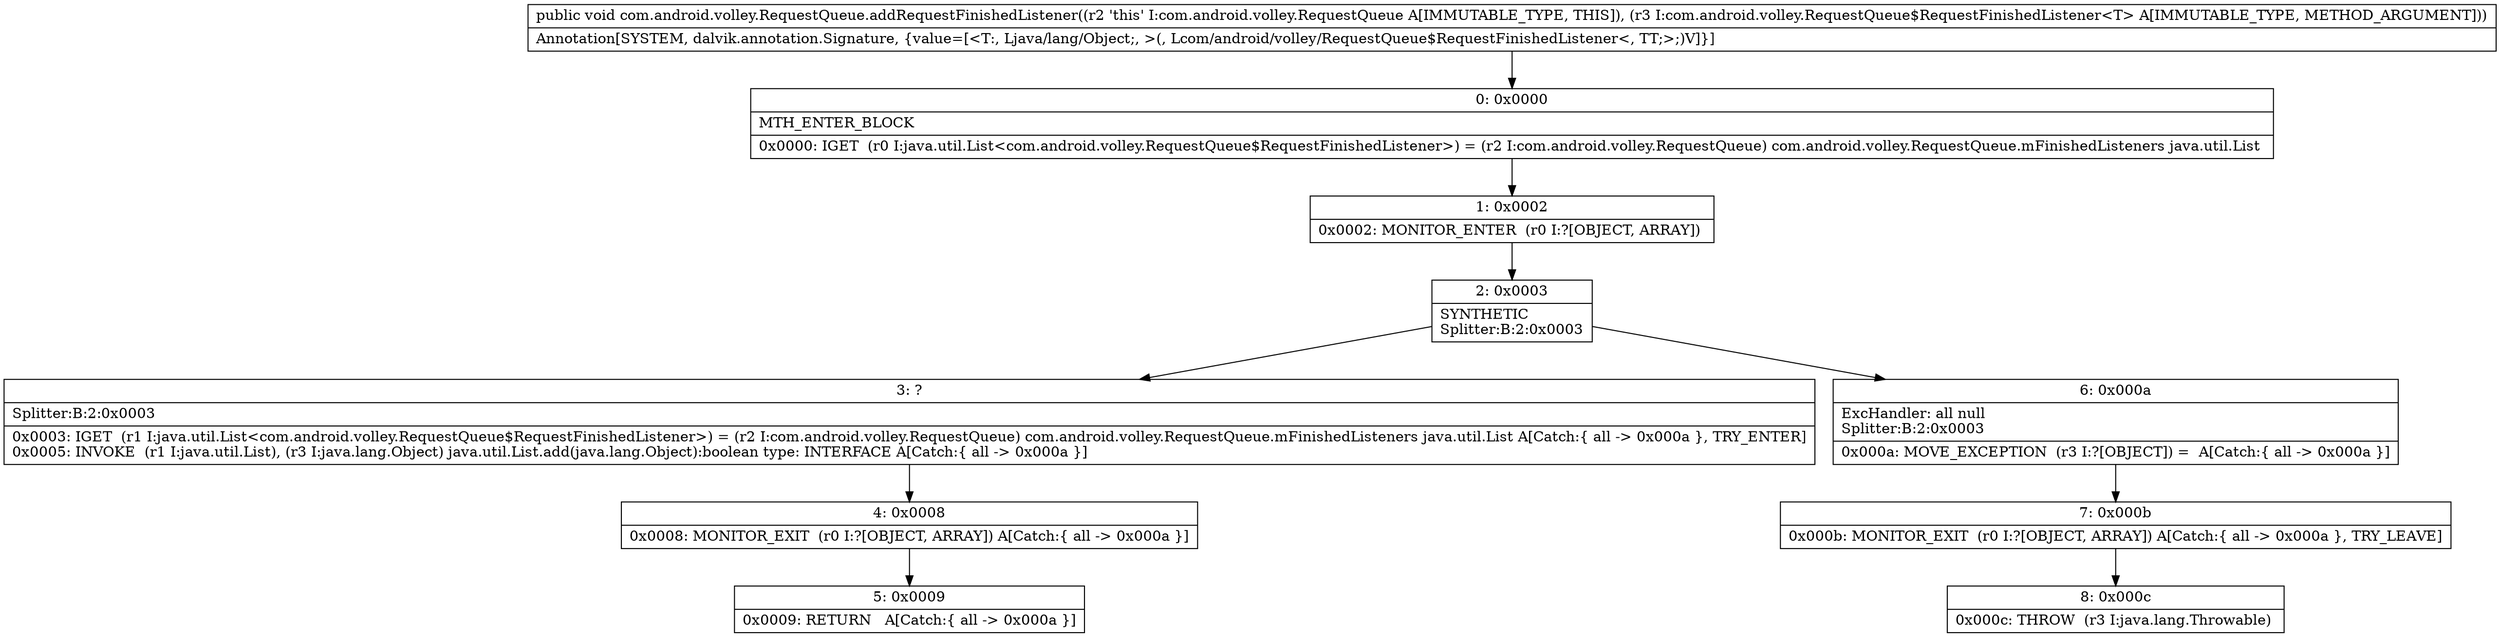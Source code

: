 digraph "CFG forcom.android.volley.RequestQueue.addRequestFinishedListener(Lcom\/android\/volley\/RequestQueue$RequestFinishedListener;)V" {
Node_0 [shape=record,label="{0\:\ 0x0000|MTH_ENTER_BLOCK\l|0x0000: IGET  (r0 I:java.util.List\<com.android.volley.RequestQueue$RequestFinishedListener\>) = (r2 I:com.android.volley.RequestQueue) com.android.volley.RequestQueue.mFinishedListeners java.util.List \l}"];
Node_1 [shape=record,label="{1\:\ 0x0002|0x0002: MONITOR_ENTER  (r0 I:?[OBJECT, ARRAY]) \l}"];
Node_2 [shape=record,label="{2\:\ 0x0003|SYNTHETIC\lSplitter:B:2:0x0003\l}"];
Node_3 [shape=record,label="{3\:\ ?|Splitter:B:2:0x0003\l|0x0003: IGET  (r1 I:java.util.List\<com.android.volley.RequestQueue$RequestFinishedListener\>) = (r2 I:com.android.volley.RequestQueue) com.android.volley.RequestQueue.mFinishedListeners java.util.List A[Catch:\{ all \-\> 0x000a \}, TRY_ENTER]\l0x0005: INVOKE  (r1 I:java.util.List), (r3 I:java.lang.Object) java.util.List.add(java.lang.Object):boolean type: INTERFACE A[Catch:\{ all \-\> 0x000a \}]\l}"];
Node_4 [shape=record,label="{4\:\ 0x0008|0x0008: MONITOR_EXIT  (r0 I:?[OBJECT, ARRAY]) A[Catch:\{ all \-\> 0x000a \}]\l}"];
Node_5 [shape=record,label="{5\:\ 0x0009|0x0009: RETURN   A[Catch:\{ all \-\> 0x000a \}]\l}"];
Node_6 [shape=record,label="{6\:\ 0x000a|ExcHandler: all null\lSplitter:B:2:0x0003\l|0x000a: MOVE_EXCEPTION  (r3 I:?[OBJECT]) =  A[Catch:\{ all \-\> 0x000a \}]\l}"];
Node_7 [shape=record,label="{7\:\ 0x000b|0x000b: MONITOR_EXIT  (r0 I:?[OBJECT, ARRAY]) A[Catch:\{ all \-\> 0x000a \}, TRY_LEAVE]\l}"];
Node_8 [shape=record,label="{8\:\ 0x000c|0x000c: THROW  (r3 I:java.lang.Throwable) \l}"];
MethodNode[shape=record,label="{public void com.android.volley.RequestQueue.addRequestFinishedListener((r2 'this' I:com.android.volley.RequestQueue A[IMMUTABLE_TYPE, THIS]), (r3 I:com.android.volley.RequestQueue$RequestFinishedListener\<T\> A[IMMUTABLE_TYPE, METHOD_ARGUMENT]))  | Annotation[SYSTEM, dalvik.annotation.Signature, \{value=[\<T:, Ljava\/lang\/Object;, \>(, Lcom\/android\/volley\/RequestQueue$RequestFinishedListener\<, TT;\>;)V]\}]\l}"];
MethodNode -> Node_0;
Node_0 -> Node_1;
Node_1 -> Node_2;
Node_2 -> Node_3;
Node_2 -> Node_6;
Node_3 -> Node_4;
Node_4 -> Node_5;
Node_6 -> Node_7;
Node_7 -> Node_8;
}


